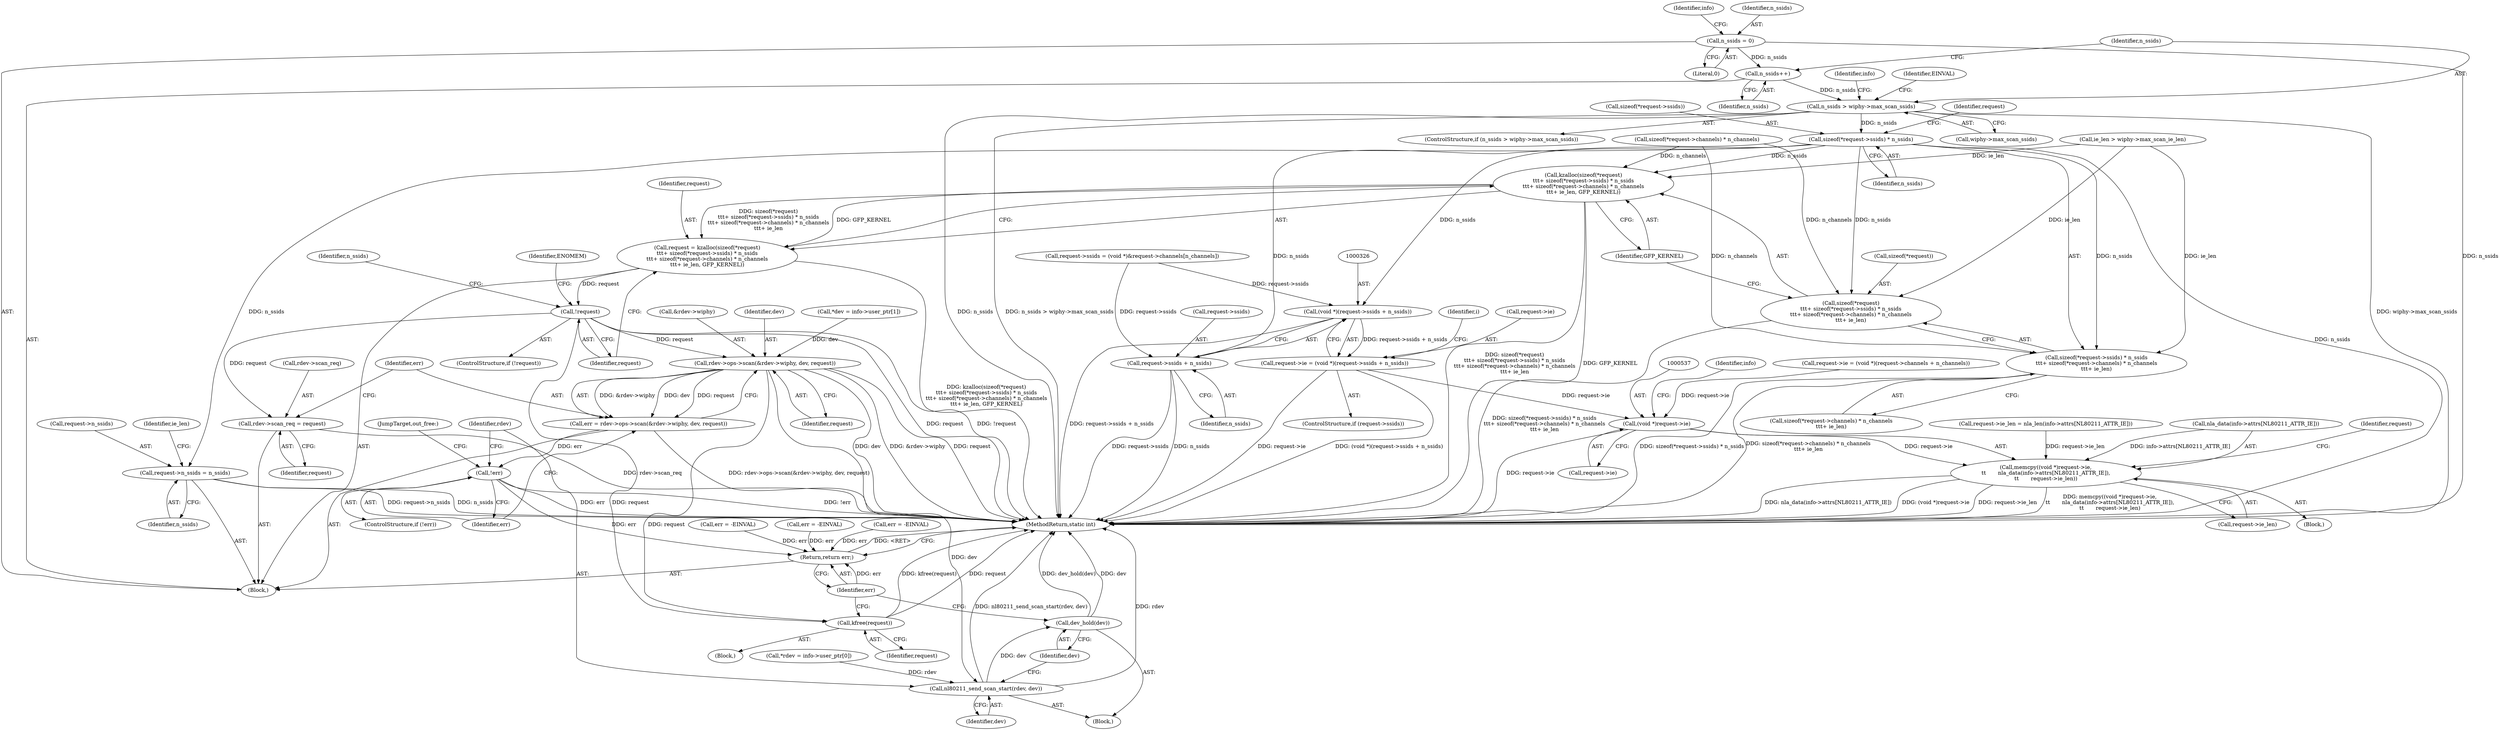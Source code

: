 digraph "0_linux_208c72f4fe44fe09577e7975ba0e7fa0278f3d03_0@API" {
"1000272" [label="(Call,sizeof(*request->ssids) * n_ssids)"];
"1000229" [label="(Call,n_ssids > wiphy->max_scan_ssids)"];
"1000226" [label="(Call,n_ssids++)"];
"1000129" [label="(Call,n_ssids = 0)"];
"1000266" [label="(Call,kzalloc(sizeof(*request)\n\t\t\t+ sizeof(*request->ssids) * n_ssids\n\t\t\t+ sizeof(*request->channels) * n_channels\n\t\t\t+ ie_len, GFP_KERNEL))"];
"1000264" [label="(Call,request = kzalloc(sizeof(*request)\n\t\t\t+ sizeof(*request->ssids) * n_ssids\n\t\t\t+ sizeof(*request->channels) * n_channels\n\t\t\t+ ie_len, GFP_KERNEL))"];
"1000290" [label="(Call,!request)"];
"1000563" [label="(Call,rdev->scan_req = request)"];
"1000570" [label="(Call,rdev->ops->scan(&rdev->wiphy, dev, request))"];
"1000568" [label="(Call,err = rdev->ops->scan(&rdev->wiphy, dev, request))"];
"1000578" [label="(Call,!err)"];
"1000596" [label="(Return,return err;)"];
"1000581" [label="(Call,nl80211_send_scan_start(rdev, dev))"];
"1000584" [label="(Call,dev_hold(dev))"];
"1000594" [label="(Call,kfree(request))"];
"1000267" [label="(Call,sizeof(*request)\n\t\t\t+ sizeof(*request->ssids) * n_ssids\n\t\t\t+ sizeof(*request->channels) * n_channels\n\t\t\t+ ie_len)"];
"1000271" [label="(Call,sizeof(*request->ssids) * n_ssids\n\t\t\t+ sizeof(*request->channels) * n_channels\n\t\t\t+ ie_len)"];
"1000309" [label="(Call,request->n_ssids = n_ssids)"];
"1000325" [label="(Call,(void *)(request->ssids + n_ssids))"];
"1000321" [label="(Call,request->ie = (void *)(request->ssids + n_ssids))"];
"1000536" [label="(Call,(void *)request->ie)"];
"1000535" [label="(Call,memcpy((void *)request->ie,\n\t\t       nla_data(info->attrs[NL80211_ATTR_IE]),\n\t\t       request->ie_len))"];
"1000327" [label="(Call,request->ssids + n_ssids)"];
"1000296" [label="(Identifier,n_ssids)"];
"1000284" [label="(Identifier,request)"];
"1000581" [label="(Call,nl80211_send_scan_start(rdev, dev))"];
"1000297" [label="(Call,request->ssids = (void *)&request->channels[n_channels])"];
"1000597" [label="(Identifier,err)"];
"1000228" [label="(ControlStructure,if (n_ssids > wiphy->max_scan_ssids))"];
"1000265" [label="(Identifier,request)"];
"1000536" [label="(Call,(void *)request->ie)"];
"1000256" [label="(Call,ie_len > wiphy->max_scan_ie_len)"];
"1000278" [label="(Identifier,n_ssids)"];
"1000570" [label="(Call,rdev->ops->scan(&rdev->wiphy, dev, request))"];
"1000266" [label="(Call,kzalloc(sizeof(*request)\n\t\t\t+ sizeof(*request->ssids) * n_ssids\n\t\t\t+ sizeof(*request->channels) * n_channels\n\t\t\t+ ie_len, GFP_KERNEL))"];
"1000313" [label="(Identifier,n_ssids)"];
"1000524" [label="(Block,)"];
"1000577" [label="(ControlStructure,if (!err))"];
"1000227" [label="(Identifier,n_ssids)"];
"1000567" [label="(Identifier,request)"];
"1000141" [label="(Identifier,info)"];
"1000583" [label="(Identifier,dev)"];
"1000291" [label="(Identifier,request)"];
"1000315" [label="(Identifier,ie_len)"];
"1000328" [label="(Call,request->ssids)"];
"1000289" [label="(ControlStructure,if (!request))"];
"1000267" [label="(Call,sizeof(*request)\n\t\t\t+ sizeof(*request->ssids) * n_ssids\n\t\t\t+ sizeof(*request->channels) * n_channels\n\t\t\t+ ie_len)"];
"1000584" [label="(Call,dev_hold(dev))"];
"1000544" [label="(Identifier,info)"];
"1000345" [label="(Identifier,i)"];
"1000333" [label="(Call,request->ie = (void *)(request->channels + n_channels))"];
"1000579" [label="(Identifier,err)"];
"1000541" [label="(Call,nla_data(info->attrs[NL80211_ATTR_IE]))"];
"1000226" [label="(Call,n_ssids++)"];
"1000264" [label="(Call,request = kzalloc(sizeof(*request)\n\t\t\t+ sizeof(*request->ssids) * n_ssids\n\t\t\t+ sizeof(*request->channels) * n_channels\n\t\t\t+ ie_len, GFP_KERNEL))"];
"1000563" [label="(Call,rdev->scan_req = request)"];
"1000325" [label="(Call,(void *)(request->ssids + n_ssids))"];
"1000582" [label="(Identifier,rdev)"];
"1000499" [label="(Call,err = -EINVAL)"];
"1000331" [label="(Identifier,n_ssids)"];
"1000594" [label="(Call,kfree(request))"];
"1000230" [label="(Identifier,n_ssids)"];
"1000290" [label="(Call,!request)"];
"1000585" [label="(Identifier,dev)"];
"1000327" [label="(Call,request->ssids + n_ssids)"];
"1000568" [label="(Call,err = rdev->ops->scan(&rdev->wiphy, dev, request))"];
"1000552" [label="(Identifier,request)"];
"1000538" [label="(Call,request->ie)"];
"1000595" [label="(Identifier,request)"];
"1000279" [label="(Call,sizeof(*request->channels) * n_channels\n\t\t\t+ ie_len)"];
"1000310" [label="(Call,request->n_ssids)"];
"1000580" [label="(Block,)"];
"1000280" [label="(Call,sizeof(*request->channels) * n_channels)"];
"1000240" [label="(Identifier,info)"];
"1000129" [label="(Call,n_ssids = 0)"];
"1000588" [label="(JumpTarget,out_free:)"];
"1000309" [label="(Call,request->n_ssids = n_ssids)"];
"1000231" [label="(Call,wiphy->max_scan_ssids)"];
"1000596" [label="(Return,return err;)"];
"1000578" [label="(Call,!err)"];
"1000288" [label="(Identifier,GFP_KERNEL)"];
"1000321" [label="(Call,request->ie = (void *)(request->ssids + n_ssids))"];
"1000587" [label="(Block,)"];
"1000598" [label="(MethodReturn,static int)"];
"1000294" [label="(Identifier,ENOMEM)"];
"1000575" [label="(Identifier,dev)"];
"1000268" [label="(Call,sizeof(*request))"];
"1000322" [label="(Call,request->ie)"];
"1000547" [label="(Call,request->ie_len)"];
"1000576" [label="(Identifier,request)"];
"1000535" [label="(Call,memcpy((void *)request->ie,\n\t\t       nla_data(info->attrs[NL80211_ATTR_IE]),\n\t\t       request->ie_len))"];
"1000229" [label="(Call,n_ssids > wiphy->max_scan_ssids)"];
"1000273" [label="(Call,sizeof(*request->ssids))"];
"1000366" [label="(Call,err = -EINVAL)"];
"1000236" [label="(Identifier,EINVAL)"];
"1000272" [label="(Call,sizeof(*request->ssids) * n_ssids)"];
"1000271" [label="(Call,sizeof(*request->ssids) * n_ssids\n\t\t\t+ sizeof(*request->channels) * n_channels\n\t\t\t+ ie_len)"];
"1000317" [label="(ControlStructure,if (request->ssids))"];
"1000106" [label="(Block,)"];
"1000457" [label="(Call,err = -EINVAL)"];
"1000525" [label="(Call,request->ie_len = nla_len(info->attrs[NL80211_ATTR_IE]))"];
"1000130" [label="(Identifier,n_ssids)"];
"1000108" [label="(Call,*rdev = info->user_ptr[0])"];
"1000564" [label="(Call,rdev->scan_req)"];
"1000116" [label="(Call,*dev = info->user_ptr[1])"];
"1000569" [label="(Identifier,err)"];
"1000571" [label="(Call,&rdev->wiphy)"];
"1000131" [label="(Literal,0)"];
"1000272" -> "1000271"  [label="AST: "];
"1000272" -> "1000278"  [label="CFG: "];
"1000273" -> "1000272"  [label="AST: "];
"1000278" -> "1000272"  [label="AST: "];
"1000284" -> "1000272"  [label="CFG: "];
"1000272" -> "1000598"  [label="DDG: n_ssids"];
"1000272" -> "1000266"  [label="DDG: n_ssids"];
"1000272" -> "1000267"  [label="DDG: n_ssids"];
"1000272" -> "1000271"  [label="DDG: n_ssids"];
"1000229" -> "1000272"  [label="DDG: n_ssids"];
"1000272" -> "1000309"  [label="DDG: n_ssids"];
"1000272" -> "1000325"  [label="DDG: n_ssids"];
"1000272" -> "1000327"  [label="DDG: n_ssids"];
"1000229" -> "1000228"  [label="AST: "];
"1000229" -> "1000231"  [label="CFG: "];
"1000230" -> "1000229"  [label="AST: "];
"1000231" -> "1000229"  [label="AST: "];
"1000236" -> "1000229"  [label="CFG: "];
"1000240" -> "1000229"  [label="CFG: "];
"1000229" -> "1000598"  [label="DDG: n_ssids > wiphy->max_scan_ssids"];
"1000229" -> "1000598"  [label="DDG: wiphy->max_scan_ssids"];
"1000229" -> "1000598"  [label="DDG: n_ssids"];
"1000226" -> "1000229"  [label="DDG: n_ssids"];
"1000226" -> "1000106"  [label="AST: "];
"1000226" -> "1000227"  [label="CFG: "];
"1000227" -> "1000226"  [label="AST: "];
"1000230" -> "1000226"  [label="CFG: "];
"1000129" -> "1000226"  [label="DDG: n_ssids"];
"1000129" -> "1000106"  [label="AST: "];
"1000129" -> "1000131"  [label="CFG: "];
"1000130" -> "1000129"  [label="AST: "];
"1000131" -> "1000129"  [label="AST: "];
"1000141" -> "1000129"  [label="CFG: "];
"1000129" -> "1000598"  [label="DDG: n_ssids"];
"1000266" -> "1000264"  [label="AST: "];
"1000266" -> "1000288"  [label="CFG: "];
"1000267" -> "1000266"  [label="AST: "];
"1000288" -> "1000266"  [label="AST: "];
"1000264" -> "1000266"  [label="CFG: "];
"1000266" -> "1000598"  [label="DDG: sizeof(*request)\n\t\t\t+ sizeof(*request->ssids) * n_ssids\n\t\t\t+ sizeof(*request->channels) * n_channels\n\t\t\t+ ie_len"];
"1000266" -> "1000598"  [label="DDG: GFP_KERNEL"];
"1000266" -> "1000264"  [label="DDG: sizeof(*request)\n\t\t\t+ sizeof(*request->ssids) * n_ssids\n\t\t\t+ sizeof(*request->channels) * n_channels\n\t\t\t+ ie_len"];
"1000266" -> "1000264"  [label="DDG: GFP_KERNEL"];
"1000280" -> "1000266"  [label="DDG: n_channels"];
"1000256" -> "1000266"  [label="DDG: ie_len"];
"1000264" -> "1000106"  [label="AST: "];
"1000265" -> "1000264"  [label="AST: "];
"1000291" -> "1000264"  [label="CFG: "];
"1000264" -> "1000598"  [label="DDG: kzalloc(sizeof(*request)\n\t\t\t+ sizeof(*request->ssids) * n_ssids\n\t\t\t+ sizeof(*request->channels) * n_channels\n\t\t\t+ ie_len, GFP_KERNEL)"];
"1000264" -> "1000290"  [label="DDG: request"];
"1000290" -> "1000289"  [label="AST: "];
"1000290" -> "1000291"  [label="CFG: "];
"1000291" -> "1000290"  [label="AST: "];
"1000294" -> "1000290"  [label="CFG: "];
"1000296" -> "1000290"  [label="CFG: "];
"1000290" -> "1000598"  [label="DDG: request"];
"1000290" -> "1000598"  [label="DDG: !request"];
"1000290" -> "1000563"  [label="DDG: request"];
"1000290" -> "1000570"  [label="DDG: request"];
"1000290" -> "1000594"  [label="DDG: request"];
"1000563" -> "1000106"  [label="AST: "];
"1000563" -> "1000567"  [label="CFG: "];
"1000564" -> "1000563"  [label="AST: "];
"1000567" -> "1000563"  [label="AST: "];
"1000569" -> "1000563"  [label="CFG: "];
"1000563" -> "1000598"  [label="DDG: rdev->scan_req"];
"1000570" -> "1000568"  [label="AST: "];
"1000570" -> "1000576"  [label="CFG: "];
"1000571" -> "1000570"  [label="AST: "];
"1000575" -> "1000570"  [label="AST: "];
"1000576" -> "1000570"  [label="AST: "];
"1000568" -> "1000570"  [label="CFG: "];
"1000570" -> "1000598"  [label="DDG: dev"];
"1000570" -> "1000598"  [label="DDG: &rdev->wiphy"];
"1000570" -> "1000598"  [label="DDG: request"];
"1000570" -> "1000568"  [label="DDG: &rdev->wiphy"];
"1000570" -> "1000568"  [label="DDG: dev"];
"1000570" -> "1000568"  [label="DDG: request"];
"1000116" -> "1000570"  [label="DDG: dev"];
"1000570" -> "1000581"  [label="DDG: dev"];
"1000570" -> "1000594"  [label="DDG: request"];
"1000568" -> "1000106"  [label="AST: "];
"1000569" -> "1000568"  [label="AST: "];
"1000579" -> "1000568"  [label="CFG: "];
"1000568" -> "1000598"  [label="DDG: rdev->ops->scan(&rdev->wiphy, dev, request)"];
"1000568" -> "1000578"  [label="DDG: err"];
"1000578" -> "1000577"  [label="AST: "];
"1000578" -> "1000579"  [label="CFG: "];
"1000579" -> "1000578"  [label="AST: "];
"1000582" -> "1000578"  [label="CFG: "];
"1000588" -> "1000578"  [label="CFG: "];
"1000578" -> "1000598"  [label="DDG: err"];
"1000578" -> "1000598"  [label="DDG: !err"];
"1000578" -> "1000596"  [label="DDG: err"];
"1000596" -> "1000106"  [label="AST: "];
"1000596" -> "1000597"  [label="CFG: "];
"1000597" -> "1000596"  [label="AST: "];
"1000598" -> "1000596"  [label="CFG: "];
"1000596" -> "1000598"  [label="DDG: <RET>"];
"1000597" -> "1000596"  [label="DDG: err"];
"1000499" -> "1000596"  [label="DDG: err"];
"1000366" -> "1000596"  [label="DDG: err"];
"1000457" -> "1000596"  [label="DDG: err"];
"1000581" -> "1000580"  [label="AST: "];
"1000581" -> "1000583"  [label="CFG: "];
"1000582" -> "1000581"  [label="AST: "];
"1000583" -> "1000581"  [label="AST: "];
"1000585" -> "1000581"  [label="CFG: "];
"1000581" -> "1000598"  [label="DDG: rdev"];
"1000581" -> "1000598"  [label="DDG: nl80211_send_scan_start(rdev, dev)"];
"1000108" -> "1000581"  [label="DDG: rdev"];
"1000581" -> "1000584"  [label="DDG: dev"];
"1000584" -> "1000580"  [label="AST: "];
"1000584" -> "1000585"  [label="CFG: "];
"1000585" -> "1000584"  [label="AST: "];
"1000597" -> "1000584"  [label="CFG: "];
"1000584" -> "1000598"  [label="DDG: dev_hold(dev)"];
"1000584" -> "1000598"  [label="DDG: dev"];
"1000594" -> "1000587"  [label="AST: "];
"1000594" -> "1000595"  [label="CFG: "];
"1000595" -> "1000594"  [label="AST: "];
"1000597" -> "1000594"  [label="CFG: "];
"1000594" -> "1000598"  [label="DDG: request"];
"1000594" -> "1000598"  [label="DDG: kfree(request)"];
"1000267" -> "1000271"  [label="CFG: "];
"1000268" -> "1000267"  [label="AST: "];
"1000271" -> "1000267"  [label="AST: "];
"1000288" -> "1000267"  [label="CFG: "];
"1000267" -> "1000598"  [label="DDG: sizeof(*request->ssids) * n_ssids\n\t\t\t+ sizeof(*request->channels) * n_channels\n\t\t\t+ ie_len"];
"1000280" -> "1000267"  [label="DDG: n_channels"];
"1000256" -> "1000267"  [label="DDG: ie_len"];
"1000271" -> "1000279"  [label="CFG: "];
"1000279" -> "1000271"  [label="AST: "];
"1000271" -> "1000598"  [label="DDG: sizeof(*request->ssids) * n_ssids"];
"1000271" -> "1000598"  [label="DDG: sizeof(*request->channels) * n_channels\n\t\t\t+ ie_len"];
"1000280" -> "1000271"  [label="DDG: n_channels"];
"1000256" -> "1000271"  [label="DDG: ie_len"];
"1000309" -> "1000106"  [label="AST: "];
"1000309" -> "1000313"  [label="CFG: "];
"1000310" -> "1000309"  [label="AST: "];
"1000313" -> "1000309"  [label="AST: "];
"1000315" -> "1000309"  [label="CFG: "];
"1000309" -> "1000598"  [label="DDG: request->n_ssids"];
"1000309" -> "1000598"  [label="DDG: n_ssids"];
"1000325" -> "1000321"  [label="AST: "];
"1000325" -> "1000327"  [label="CFG: "];
"1000326" -> "1000325"  [label="AST: "];
"1000327" -> "1000325"  [label="AST: "];
"1000321" -> "1000325"  [label="CFG: "];
"1000325" -> "1000598"  [label="DDG: request->ssids + n_ssids"];
"1000325" -> "1000321"  [label="DDG: request->ssids + n_ssids"];
"1000297" -> "1000325"  [label="DDG: request->ssids"];
"1000321" -> "1000317"  [label="AST: "];
"1000322" -> "1000321"  [label="AST: "];
"1000345" -> "1000321"  [label="CFG: "];
"1000321" -> "1000598"  [label="DDG: request->ie"];
"1000321" -> "1000598"  [label="DDG: (void *)(request->ssids + n_ssids)"];
"1000321" -> "1000536"  [label="DDG: request->ie"];
"1000536" -> "1000535"  [label="AST: "];
"1000536" -> "1000538"  [label="CFG: "];
"1000537" -> "1000536"  [label="AST: "];
"1000538" -> "1000536"  [label="AST: "];
"1000544" -> "1000536"  [label="CFG: "];
"1000536" -> "1000598"  [label="DDG: request->ie"];
"1000536" -> "1000535"  [label="DDG: request->ie"];
"1000333" -> "1000536"  [label="DDG: request->ie"];
"1000535" -> "1000524"  [label="AST: "];
"1000535" -> "1000547"  [label="CFG: "];
"1000541" -> "1000535"  [label="AST: "];
"1000547" -> "1000535"  [label="AST: "];
"1000552" -> "1000535"  [label="CFG: "];
"1000535" -> "1000598"  [label="DDG: (void *)request->ie"];
"1000535" -> "1000598"  [label="DDG: request->ie_len"];
"1000535" -> "1000598"  [label="DDG: memcpy((void *)request->ie,\n\t\t       nla_data(info->attrs[NL80211_ATTR_IE]),\n\t\t       request->ie_len)"];
"1000535" -> "1000598"  [label="DDG: nla_data(info->attrs[NL80211_ATTR_IE])"];
"1000541" -> "1000535"  [label="DDG: info->attrs[NL80211_ATTR_IE]"];
"1000525" -> "1000535"  [label="DDG: request->ie_len"];
"1000327" -> "1000331"  [label="CFG: "];
"1000328" -> "1000327"  [label="AST: "];
"1000331" -> "1000327"  [label="AST: "];
"1000327" -> "1000598"  [label="DDG: n_ssids"];
"1000327" -> "1000598"  [label="DDG: request->ssids"];
"1000297" -> "1000327"  [label="DDG: request->ssids"];
}
